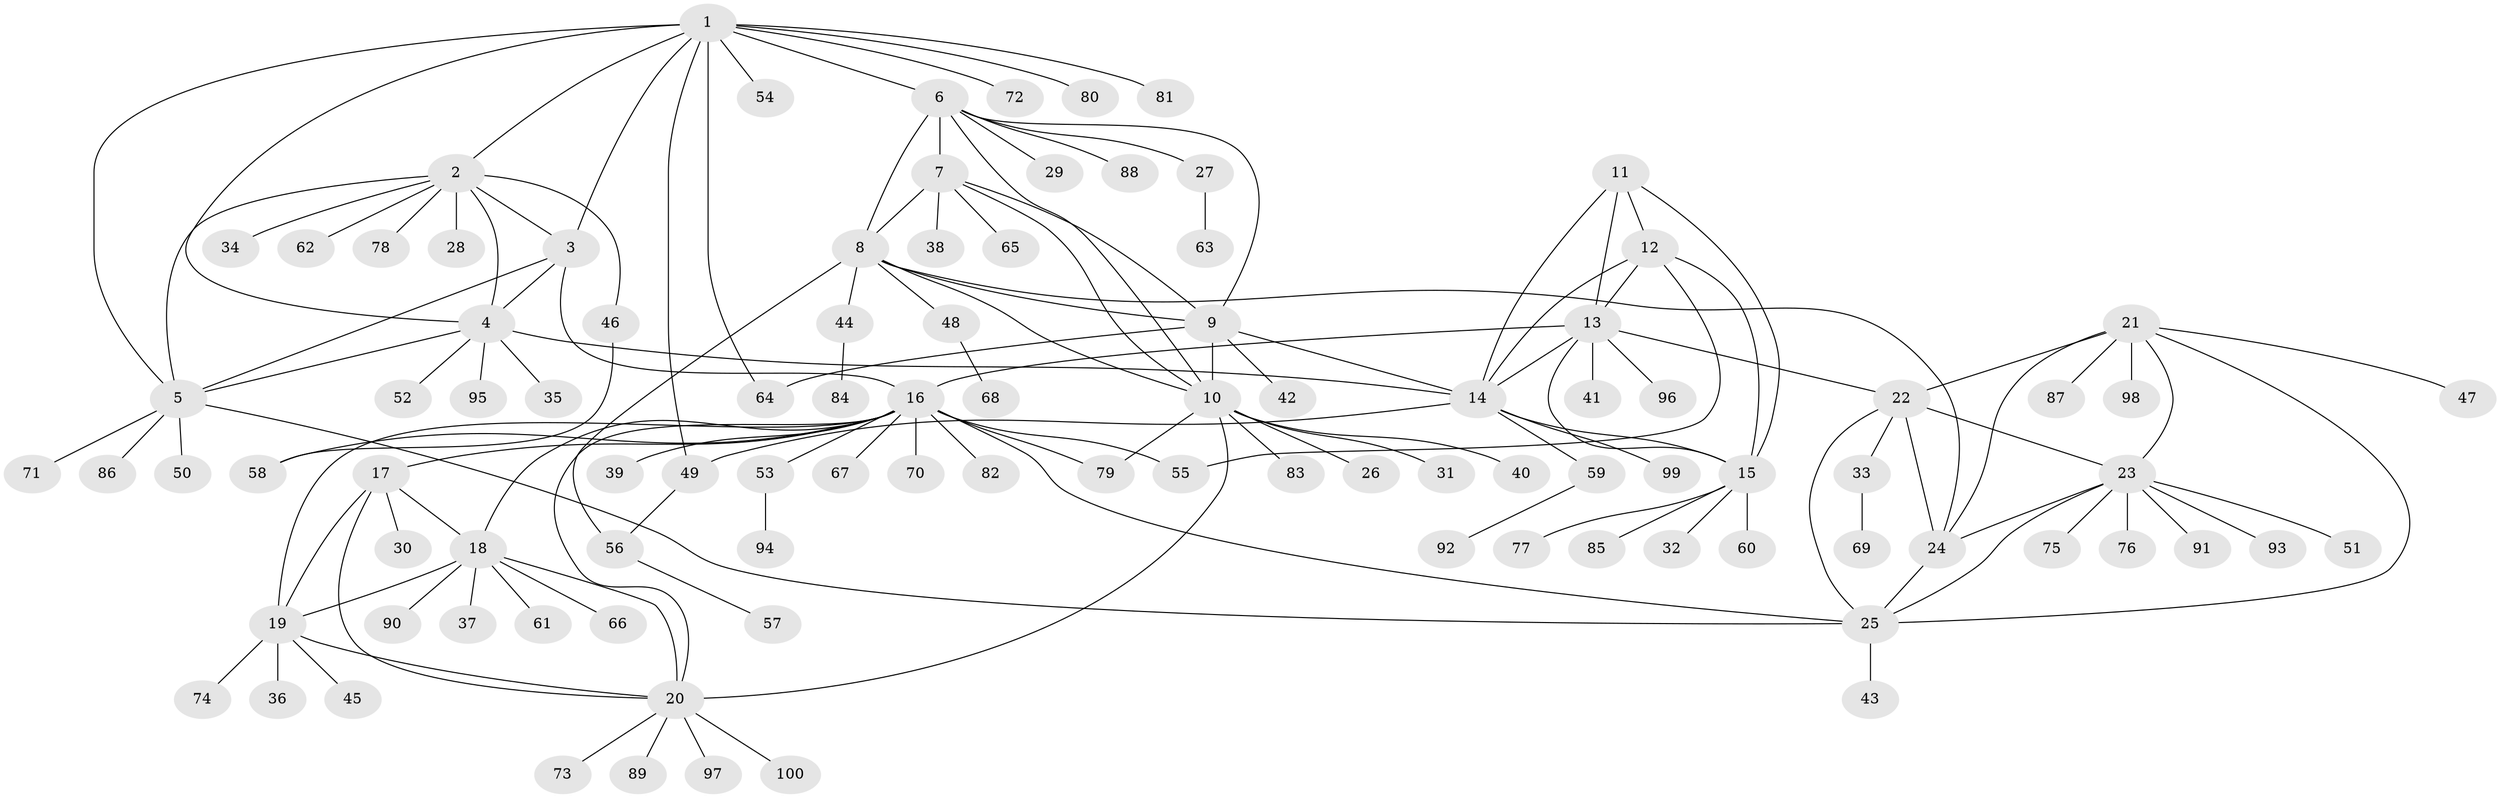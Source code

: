 // Generated by graph-tools (version 1.1) at 2025/37/03/09/25 02:37:28]
// undirected, 100 vertices, 141 edges
graph export_dot {
graph [start="1"]
  node [color=gray90,style=filled];
  1;
  2;
  3;
  4;
  5;
  6;
  7;
  8;
  9;
  10;
  11;
  12;
  13;
  14;
  15;
  16;
  17;
  18;
  19;
  20;
  21;
  22;
  23;
  24;
  25;
  26;
  27;
  28;
  29;
  30;
  31;
  32;
  33;
  34;
  35;
  36;
  37;
  38;
  39;
  40;
  41;
  42;
  43;
  44;
  45;
  46;
  47;
  48;
  49;
  50;
  51;
  52;
  53;
  54;
  55;
  56;
  57;
  58;
  59;
  60;
  61;
  62;
  63;
  64;
  65;
  66;
  67;
  68;
  69;
  70;
  71;
  72;
  73;
  74;
  75;
  76;
  77;
  78;
  79;
  80;
  81;
  82;
  83;
  84;
  85;
  86;
  87;
  88;
  89;
  90;
  91;
  92;
  93;
  94;
  95;
  96;
  97;
  98;
  99;
  100;
  1 -- 2;
  1 -- 3;
  1 -- 4;
  1 -- 5;
  1 -- 6;
  1 -- 49;
  1 -- 54;
  1 -- 64;
  1 -- 72;
  1 -- 80;
  1 -- 81;
  2 -- 3;
  2 -- 4;
  2 -- 5;
  2 -- 28;
  2 -- 34;
  2 -- 46;
  2 -- 62;
  2 -- 78;
  3 -- 4;
  3 -- 5;
  3 -- 16;
  4 -- 5;
  4 -- 14;
  4 -- 35;
  4 -- 52;
  4 -- 95;
  5 -- 25;
  5 -- 50;
  5 -- 71;
  5 -- 86;
  6 -- 7;
  6 -- 8;
  6 -- 9;
  6 -- 10;
  6 -- 27;
  6 -- 29;
  6 -- 88;
  7 -- 8;
  7 -- 9;
  7 -- 10;
  7 -- 38;
  7 -- 65;
  8 -- 9;
  8 -- 10;
  8 -- 24;
  8 -- 44;
  8 -- 48;
  8 -- 56;
  9 -- 10;
  9 -- 14;
  9 -- 42;
  9 -- 64;
  10 -- 20;
  10 -- 26;
  10 -- 31;
  10 -- 40;
  10 -- 79;
  10 -- 83;
  11 -- 12;
  11 -- 13;
  11 -- 14;
  11 -- 15;
  12 -- 13;
  12 -- 14;
  12 -- 15;
  12 -- 55;
  13 -- 14;
  13 -- 15;
  13 -- 16;
  13 -- 22;
  13 -- 41;
  13 -- 96;
  14 -- 15;
  14 -- 49;
  14 -- 59;
  14 -- 99;
  15 -- 32;
  15 -- 60;
  15 -- 77;
  15 -- 85;
  16 -- 17;
  16 -- 18;
  16 -- 19;
  16 -- 20;
  16 -- 25;
  16 -- 39;
  16 -- 53;
  16 -- 55;
  16 -- 58;
  16 -- 67;
  16 -- 70;
  16 -- 79;
  16 -- 82;
  17 -- 18;
  17 -- 19;
  17 -- 20;
  17 -- 30;
  18 -- 19;
  18 -- 20;
  18 -- 37;
  18 -- 61;
  18 -- 66;
  18 -- 90;
  19 -- 20;
  19 -- 36;
  19 -- 45;
  19 -- 74;
  20 -- 73;
  20 -- 89;
  20 -- 97;
  20 -- 100;
  21 -- 22;
  21 -- 23;
  21 -- 24;
  21 -- 25;
  21 -- 47;
  21 -- 87;
  21 -- 98;
  22 -- 23;
  22 -- 24;
  22 -- 25;
  22 -- 33;
  23 -- 24;
  23 -- 25;
  23 -- 51;
  23 -- 75;
  23 -- 76;
  23 -- 91;
  23 -- 93;
  24 -- 25;
  25 -- 43;
  27 -- 63;
  33 -- 69;
  44 -- 84;
  46 -- 58;
  48 -- 68;
  49 -- 56;
  53 -- 94;
  56 -- 57;
  59 -- 92;
}
